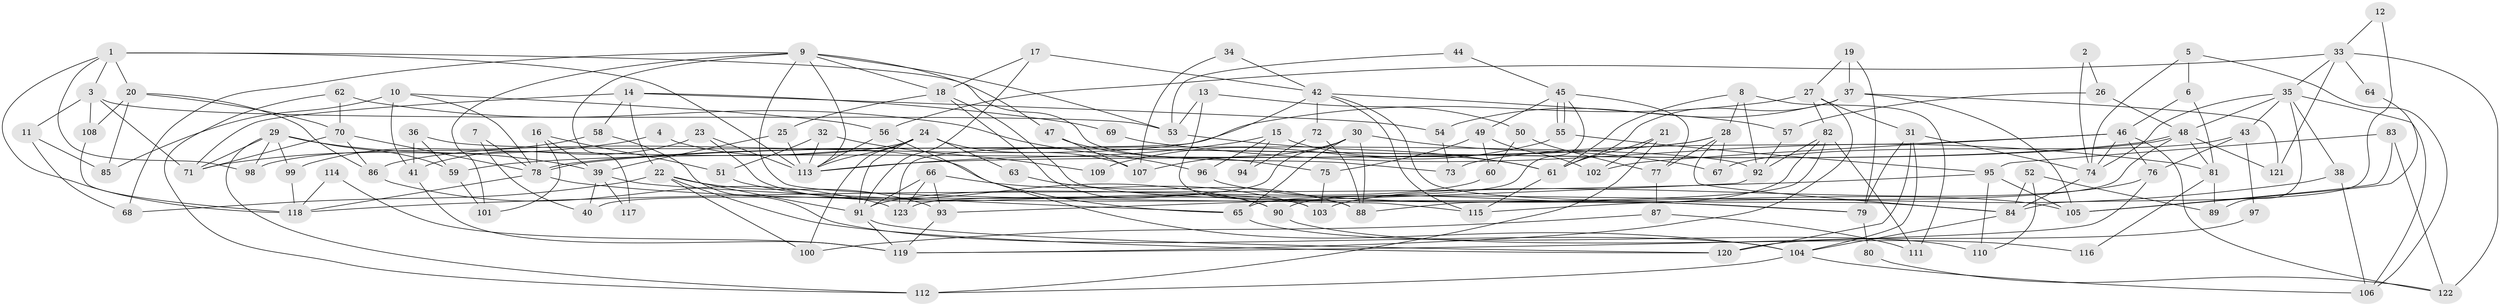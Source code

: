 // Generated by graph-tools (version 1.1) at 2025/36/03/09/25 02:36:13]
// undirected, 123 vertices, 246 edges
graph export_dot {
graph [start="1"]
  node [color=gray90,style=filled];
  1;
  2;
  3;
  4;
  5;
  6;
  7;
  8;
  9;
  10;
  11;
  12;
  13;
  14;
  15;
  16;
  17;
  18;
  19;
  20;
  21;
  22;
  23;
  24;
  25;
  26;
  27;
  28;
  29;
  30;
  31;
  32;
  33;
  34;
  35;
  36;
  37;
  38;
  39;
  40;
  41;
  42;
  43;
  44;
  45;
  46;
  47;
  48;
  49;
  50;
  51;
  52;
  53;
  54;
  55;
  56;
  57;
  58;
  59;
  60;
  61;
  62;
  63;
  64;
  65;
  66;
  67;
  68;
  69;
  70;
  71;
  72;
  73;
  74;
  75;
  76;
  77;
  78;
  79;
  80;
  81;
  82;
  83;
  84;
  85;
  86;
  87;
  88;
  89;
  90;
  91;
  92;
  93;
  94;
  95;
  96;
  97;
  98;
  99;
  100;
  101;
  102;
  103;
  104;
  105;
  106;
  107;
  108;
  109;
  110;
  111;
  112;
  113;
  114;
  115;
  116;
  117;
  118;
  119;
  120;
  121;
  122;
  123;
  1 -- 20;
  1 -- 118;
  1 -- 3;
  1 -- 73;
  1 -- 98;
  1 -- 113;
  2 -- 74;
  2 -- 26;
  3 -- 71;
  3 -- 11;
  3 -- 53;
  3 -- 108;
  4 -- 65;
  4 -- 71;
  5 -- 106;
  5 -- 6;
  5 -- 74;
  6 -- 46;
  6 -- 81;
  7 -- 78;
  7 -- 40;
  8 -- 28;
  8 -- 92;
  8 -- 61;
  8 -- 111;
  9 -- 68;
  9 -- 113;
  9 -- 18;
  9 -- 47;
  9 -- 53;
  9 -- 101;
  9 -- 115;
  9 -- 117;
  10 -- 56;
  10 -- 78;
  10 -- 41;
  10 -- 85;
  11 -- 85;
  11 -- 68;
  12 -- 84;
  12 -- 33;
  13 -- 53;
  13 -- 50;
  13 -- 88;
  14 -- 22;
  14 -- 54;
  14 -- 58;
  14 -- 69;
  14 -- 71;
  15 -- 113;
  15 -- 61;
  15 -- 94;
  15 -- 96;
  16 -- 101;
  16 -- 39;
  16 -- 51;
  16 -- 78;
  17 -- 18;
  17 -- 42;
  17 -- 91;
  18 -- 79;
  18 -- 25;
  18 -- 90;
  19 -- 37;
  19 -- 27;
  19 -- 79;
  20 -- 108;
  20 -- 86;
  20 -- 70;
  20 -- 85;
  21 -- 61;
  21 -- 112;
  21 -- 102;
  22 -- 100;
  22 -- 91;
  22 -- 68;
  22 -- 93;
  22 -- 120;
  23 -- 41;
  23 -- 113;
  23 -- 103;
  24 -- 98;
  24 -- 91;
  24 -- 63;
  24 -- 100;
  24 -- 107;
  24 -- 113;
  25 -- 113;
  25 -- 39;
  26 -- 48;
  26 -- 57;
  27 -- 86;
  27 -- 31;
  27 -- 82;
  27 -- 119;
  28 -- 84;
  28 -- 113;
  28 -- 59;
  28 -- 67;
  28 -- 77;
  29 -- 71;
  29 -- 39;
  29 -- 59;
  29 -- 98;
  29 -- 99;
  29 -- 112;
  30 -- 88;
  30 -- 67;
  30 -- 40;
  30 -- 65;
  30 -- 107;
  31 -- 79;
  31 -- 104;
  31 -- 74;
  31 -- 120;
  32 -- 113;
  32 -- 51;
  32 -- 109;
  33 -- 56;
  33 -- 35;
  33 -- 64;
  33 -- 121;
  33 -- 122;
  34 -- 107;
  34 -- 42;
  35 -- 74;
  35 -- 106;
  35 -- 38;
  35 -- 43;
  35 -- 48;
  35 -- 89;
  36 -- 41;
  36 -- 59;
  36 -- 92;
  37 -- 121;
  37 -- 61;
  37 -- 54;
  37 -- 105;
  38 -- 115;
  38 -- 106;
  39 -- 65;
  39 -- 40;
  39 -- 117;
  41 -- 119;
  42 -- 115;
  42 -- 123;
  42 -- 57;
  42 -- 72;
  42 -- 84;
  43 -- 76;
  43 -- 67;
  43 -- 97;
  44 -- 45;
  44 -- 53;
  45 -- 49;
  45 -- 55;
  45 -- 55;
  45 -- 77;
  45 -- 123;
  46 -- 76;
  46 -- 74;
  46 -- 73;
  46 -- 102;
  46 -- 122;
  47 -- 107;
  47 -- 75;
  48 -- 78;
  48 -- 78;
  48 -- 65;
  48 -- 81;
  48 -- 121;
  49 -- 102;
  49 -- 75;
  49 -- 60;
  50 -- 77;
  50 -- 60;
  51 -- 90;
  52 -- 84;
  52 -- 110;
  52 -- 89;
  53 -- 61;
  54 -- 73;
  55 -- 95;
  55 -- 109;
  56 -- 113;
  56 -- 104;
  57 -- 92;
  58 -- 104;
  58 -- 99;
  59 -- 101;
  60 -- 91;
  61 -- 115;
  62 -- 96;
  62 -- 70;
  62 -- 112;
  63 -- 88;
  64 -- 105;
  65 -- 110;
  66 -- 91;
  66 -- 93;
  66 -- 103;
  66 -- 123;
  69 -- 81;
  70 -- 78;
  70 -- 71;
  70 -- 86;
  72 -- 88;
  72 -- 94;
  74 -- 84;
  75 -- 103;
  76 -- 103;
  76 -- 119;
  77 -- 87;
  78 -- 79;
  78 -- 118;
  79 -- 80;
  80 -- 122;
  81 -- 89;
  81 -- 116;
  82 -- 92;
  82 -- 88;
  82 -- 90;
  82 -- 111;
  83 -- 122;
  83 -- 105;
  83 -- 95;
  84 -- 104;
  86 -- 123;
  87 -- 111;
  87 -- 100;
  90 -- 116;
  91 -- 120;
  91 -- 119;
  92 -- 93;
  93 -- 119;
  95 -- 118;
  95 -- 105;
  95 -- 110;
  96 -- 105;
  97 -- 120;
  99 -- 118;
  104 -- 112;
  104 -- 106;
  108 -- 118;
  114 -- 119;
  114 -- 118;
}
